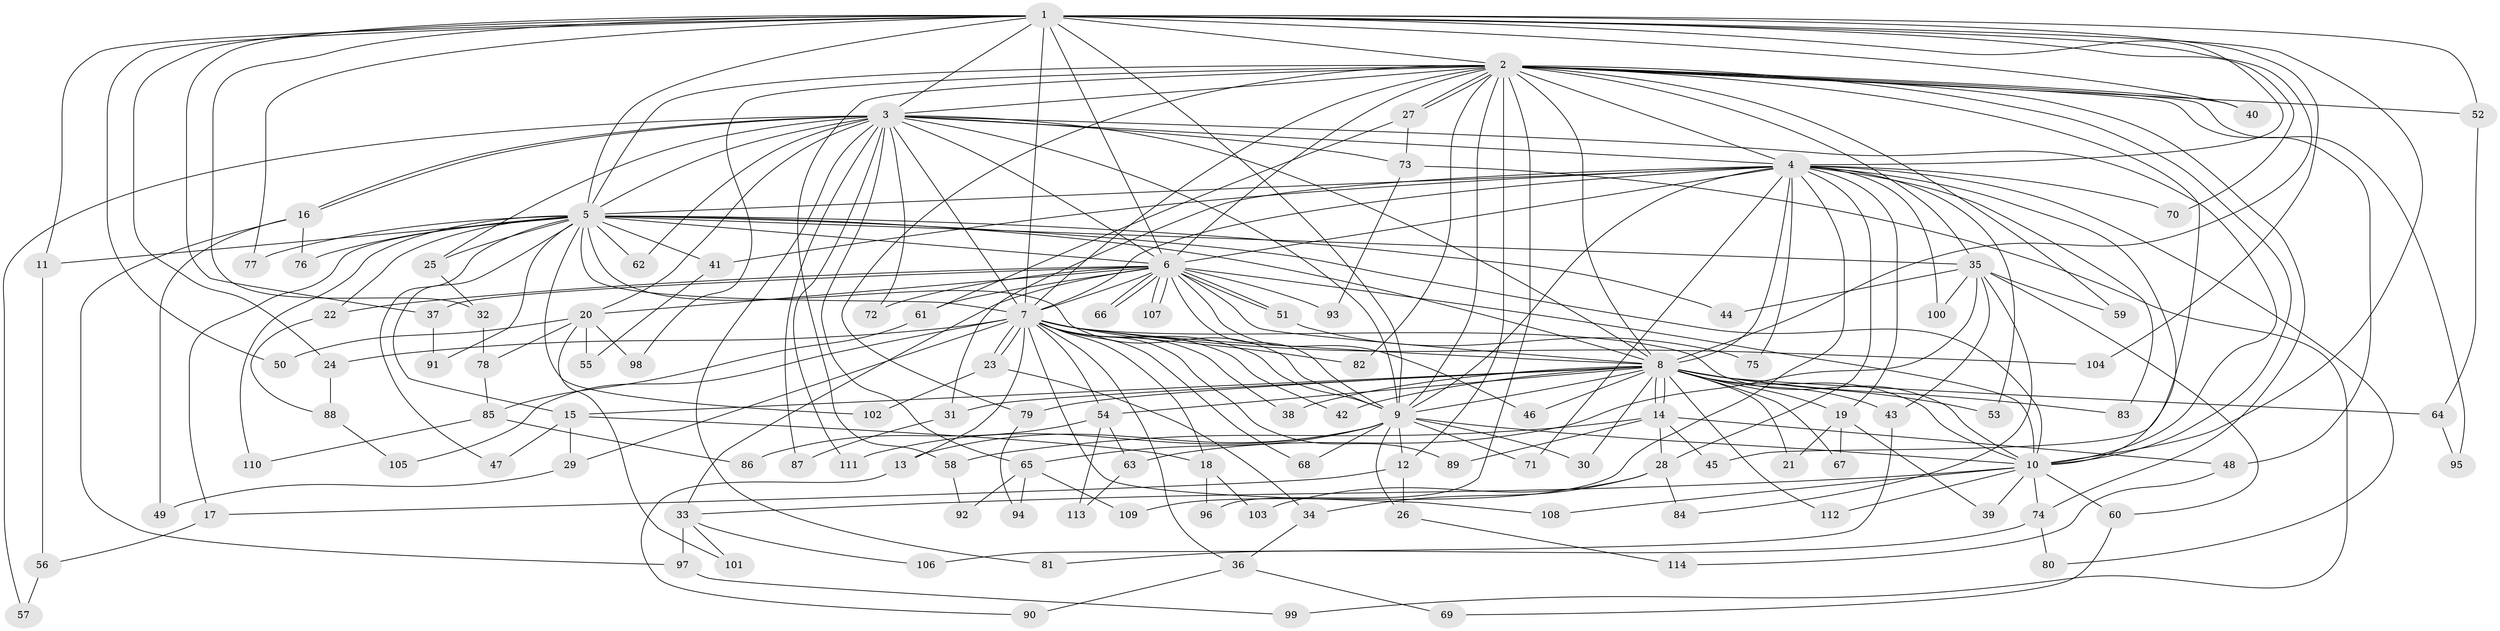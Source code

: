 // Generated by graph-tools (version 1.1) at 2025/46/03/09/25 04:46:08]
// undirected, 114 vertices, 253 edges
graph export_dot {
graph [start="1"]
  node [color=gray90,style=filled];
  1;
  2;
  3;
  4;
  5;
  6;
  7;
  8;
  9;
  10;
  11;
  12;
  13;
  14;
  15;
  16;
  17;
  18;
  19;
  20;
  21;
  22;
  23;
  24;
  25;
  26;
  27;
  28;
  29;
  30;
  31;
  32;
  33;
  34;
  35;
  36;
  37;
  38;
  39;
  40;
  41;
  42;
  43;
  44;
  45;
  46;
  47;
  48;
  49;
  50;
  51;
  52;
  53;
  54;
  55;
  56;
  57;
  58;
  59;
  60;
  61;
  62;
  63;
  64;
  65;
  66;
  67;
  68;
  69;
  70;
  71;
  72;
  73;
  74;
  75;
  76;
  77;
  78;
  79;
  80;
  81;
  82;
  83;
  84;
  85;
  86;
  87;
  88;
  89;
  90;
  91;
  92;
  93;
  94;
  95;
  96;
  97;
  98;
  99;
  100;
  101;
  102;
  103;
  104;
  105;
  106;
  107;
  108;
  109;
  110;
  111;
  112;
  113;
  114;
  1 -- 2;
  1 -- 3;
  1 -- 4;
  1 -- 5;
  1 -- 6;
  1 -- 7;
  1 -- 8;
  1 -- 9;
  1 -- 10;
  1 -- 11;
  1 -- 24;
  1 -- 32;
  1 -- 37;
  1 -- 40;
  1 -- 50;
  1 -- 52;
  1 -- 70;
  1 -- 77;
  1 -- 104;
  2 -- 3;
  2 -- 4;
  2 -- 5;
  2 -- 6;
  2 -- 7;
  2 -- 8;
  2 -- 9;
  2 -- 10;
  2 -- 12;
  2 -- 27;
  2 -- 27;
  2 -- 35;
  2 -- 40;
  2 -- 45;
  2 -- 48;
  2 -- 52;
  2 -- 58;
  2 -- 59;
  2 -- 74;
  2 -- 79;
  2 -- 82;
  2 -- 95;
  2 -- 96;
  2 -- 98;
  3 -- 4;
  3 -- 5;
  3 -- 6;
  3 -- 7;
  3 -- 8;
  3 -- 9;
  3 -- 10;
  3 -- 16;
  3 -- 16;
  3 -- 20;
  3 -- 25;
  3 -- 57;
  3 -- 62;
  3 -- 65;
  3 -- 72;
  3 -- 73;
  3 -- 81;
  3 -- 87;
  3 -- 111;
  4 -- 5;
  4 -- 6;
  4 -- 7;
  4 -- 8;
  4 -- 9;
  4 -- 10;
  4 -- 19;
  4 -- 28;
  4 -- 31;
  4 -- 41;
  4 -- 53;
  4 -- 70;
  4 -- 71;
  4 -- 75;
  4 -- 80;
  4 -- 83;
  4 -- 100;
  4 -- 109;
  5 -- 6;
  5 -- 7;
  5 -- 8;
  5 -- 9;
  5 -- 10;
  5 -- 11;
  5 -- 15;
  5 -- 17;
  5 -- 22;
  5 -- 25;
  5 -- 35;
  5 -- 41;
  5 -- 44;
  5 -- 47;
  5 -- 62;
  5 -- 76;
  5 -- 77;
  5 -- 91;
  5 -- 102;
  5 -- 110;
  6 -- 7;
  6 -- 8;
  6 -- 9;
  6 -- 10;
  6 -- 20;
  6 -- 22;
  6 -- 33;
  6 -- 37;
  6 -- 46;
  6 -- 51;
  6 -- 51;
  6 -- 61;
  6 -- 66;
  6 -- 66;
  6 -- 72;
  6 -- 93;
  6 -- 107;
  6 -- 107;
  7 -- 8;
  7 -- 9;
  7 -- 10;
  7 -- 13;
  7 -- 18;
  7 -- 23;
  7 -- 23;
  7 -- 24;
  7 -- 29;
  7 -- 36;
  7 -- 38;
  7 -- 42;
  7 -- 54;
  7 -- 68;
  7 -- 82;
  7 -- 89;
  7 -- 104;
  7 -- 105;
  7 -- 108;
  8 -- 9;
  8 -- 10;
  8 -- 14;
  8 -- 14;
  8 -- 15;
  8 -- 19;
  8 -- 21;
  8 -- 30;
  8 -- 31;
  8 -- 38;
  8 -- 42;
  8 -- 43;
  8 -- 46;
  8 -- 53;
  8 -- 54;
  8 -- 64;
  8 -- 67;
  8 -- 79;
  8 -- 83;
  8 -- 112;
  9 -- 10;
  9 -- 12;
  9 -- 13;
  9 -- 26;
  9 -- 30;
  9 -- 65;
  9 -- 68;
  9 -- 71;
  9 -- 111;
  10 -- 33;
  10 -- 39;
  10 -- 60;
  10 -- 74;
  10 -- 108;
  10 -- 112;
  11 -- 56;
  12 -- 17;
  12 -- 26;
  13 -- 90;
  14 -- 28;
  14 -- 45;
  14 -- 48;
  14 -- 58;
  14 -- 89;
  15 -- 18;
  15 -- 29;
  15 -- 47;
  16 -- 49;
  16 -- 76;
  16 -- 97;
  17 -- 56;
  18 -- 96;
  18 -- 103;
  19 -- 21;
  19 -- 39;
  19 -- 67;
  20 -- 50;
  20 -- 55;
  20 -- 78;
  20 -- 98;
  20 -- 101;
  22 -- 88;
  23 -- 34;
  23 -- 102;
  24 -- 88;
  25 -- 32;
  26 -- 114;
  27 -- 61;
  27 -- 73;
  28 -- 34;
  28 -- 84;
  28 -- 103;
  29 -- 49;
  31 -- 87;
  32 -- 78;
  33 -- 97;
  33 -- 101;
  33 -- 106;
  34 -- 36;
  35 -- 43;
  35 -- 44;
  35 -- 59;
  35 -- 60;
  35 -- 63;
  35 -- 84;
  35 -- 100;
  36 -- 69;
  36 -- 90;
  37 -- 91;
  41 -- 55;
  43 -- 106;
  48 -- 114;
  51 -- 75;
  52 -- 64;
  54 -- 63;
  54 -- 86;
  54 -- 113;
  56 -- 57;
  58 -- 92;
  60 -- 69;
  61 -- 85;
  63 -- 113;
  64 -- 95;
  65 -- 92;
  65 -- 94;
  65 -- 109;
  73 -- 93;
  73 -- 99;
  74 -- 80;
  74 -- 81;
  78 -- 85;
  79 -- 94;
  85 -- 86;
  85 -- 110;
  88 -- 105;
  97 -- 99;
}
